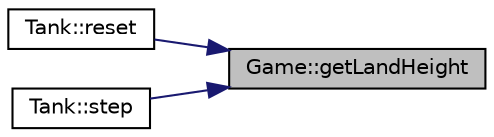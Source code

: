 digraph "Game::getLandHeight"
{
 // LATEX_PDF_SIZE
  edge [fontname="Helvetica",fontsize="10",labelfontname="Helvetica",labelfontsize="10"];
  node [fontname="Helvetica",fontsize="10",shape=record];
  rankdir="RL";
  Node1 [label="Game::getLandHeight",height=0.2,width=0.4,color="black", fillcolor="grey75", style="filled", fontcolor="black",tooltip="Oblicza wysokość terenu w punkcie x."];
  Node1 -> Node2 [dir="back",color="midnightblue",fontsize="10",style="solid",fontname="Helvetica"];
  Node2 [label="Tank::reset",height=0.2,width=0.4,color="black", fillcolor="white", style="filled",URL="$class_tank.html#a2f06baa6a047ed56db966801a7ebc9f5",tooltip="Resetuje parametry czołgu do ustawień domyślnych."];
  Node1 -> Node3 [dir="back",color="midnightblue",fontsize="10",style="solid",fontname="Helvetica"];
  Node3 [label="Tank::step",height=0.2,width=0.4,color="black", fillcolor="white", style="filled",URL="$class_tank.html#abb1ee4575302230c45c53d6b008e5ebf",tooltip="Obsługuje grawitacje i przemieszczenie gracza."];
}
